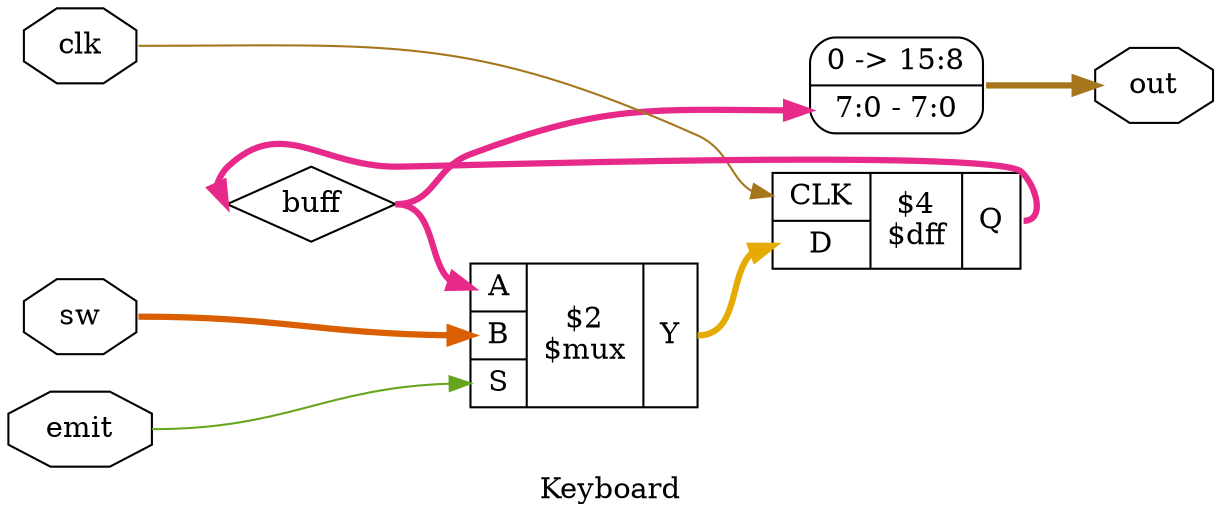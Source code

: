 digraph "Keyboard" {
label="Keyboard";
rankdir="LR";
remincross=true;
n2 [ shape=diamond, label="buff", color="black", fontcolor="black" ];
n3 [ shape=octagon, label="clk", color="black", fontcolor="black" ];
n4 [ shape=octagon, label="emit", color="black", fontcolor="black" ];
n5 [ shape=octagon, label="out", color="black", fontcolor="black" ];
n6 [ shape=octagon, label="sw", color="black", fontcolor="black" ];
{ rank="source"; n3; n4; n6;}
{ rank="sink"; n5;}
c10 [ shape=record, label="{{<p7> CLK|<p8> D}|$4\n$dff|{<p9> Q}}" ];
c15 [ shape=record, label="{{<p11> A|<p12> B|<p13> S}|$2\n$mux|{<p14> Y}}" ];
x0 [ shape=record, style=rounded, label="0 -&gt; 15:8 |<s0> 7:0 - 7:0 " ];
c15:p14:e -> c10:p8:w [colorscheme="dark28", color="6", fontcolor="6", style="setlinewidth(3)", label=""];
c10:p9:e -> n2:w [colorscheme="dark28", color="4", fontcolor="4", style="setlinewidth(3)", label=""];
n2:e -> c15:p11:w [colorscheme="dark28", color="4", fontcolor="4", style="setlinewidth(3)", label=""];
n2:e -> x0:s0:w [colorscheme="dark28", color="4", fontcolor="4", style="setlinewidth(3)", label=""];
n3:e -> c10:p7:w [colorscheme="dark28", color="7", fontcolor="7", label=""];
n4:e -> c15:p13:w [colorscheme="dark28", color="5", fontcolor="5", label=""];
x0:e -> n5:w [colorscheme="dark28", color="7", fontcolor="7", style="setlinewidth(3)", label=""];
n6:e -> c15:p12:w [colorscheme="dark28", color="2", fontcolor="2", style="setlinewidth(3)", label=""];
}
